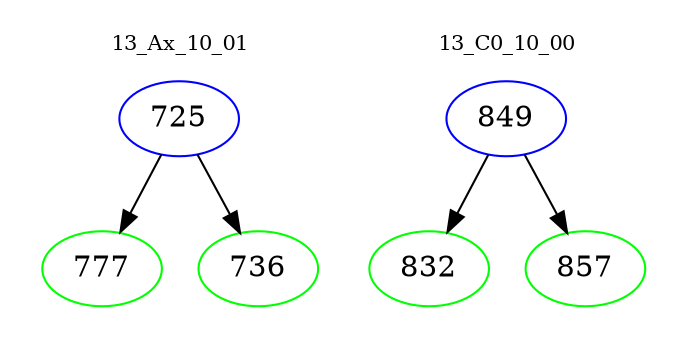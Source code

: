 digraph{
subgraph cluster_0 {
color = white
label = "13_Ax_10_01";
fontsize=10;
T0_725 [label="725", color="blue"]
T0_725 -> T0_777 [color="black"]
T0_777 [label="777", color="green"]
T0_725 -> T0_736 [color="black"]
T0_736 [label="736", color="green"]
}
subgraph cluster_1 {
color = white
label = "13_C0_10_00";
fontsize=10;
T1_849 [label="849", color="blue"]
T1_849 -> T1_832 [color="black"]
T1_832 [label="832", color="green"]
T1_849 -> T1_857 [color="black"]
T1_857 [label="857", color="green"]
}
}
